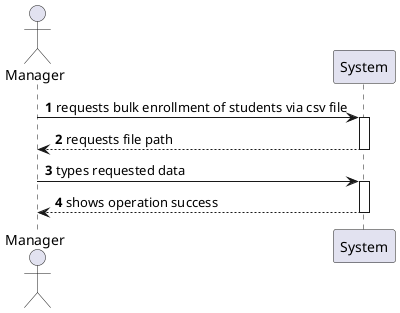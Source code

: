 @startuml
'https://plantuml.com/sequence-diagram

autonumber
actor "Manager" as man
participant "System" as sys

man->sys:requests bulk enrollment of students via csv file
activate sys
sys-->man: requests file path
deactivate sys
man->sys: types requested data
activate sys
sys-->man: shows operation success
deactivate sys



@enduml